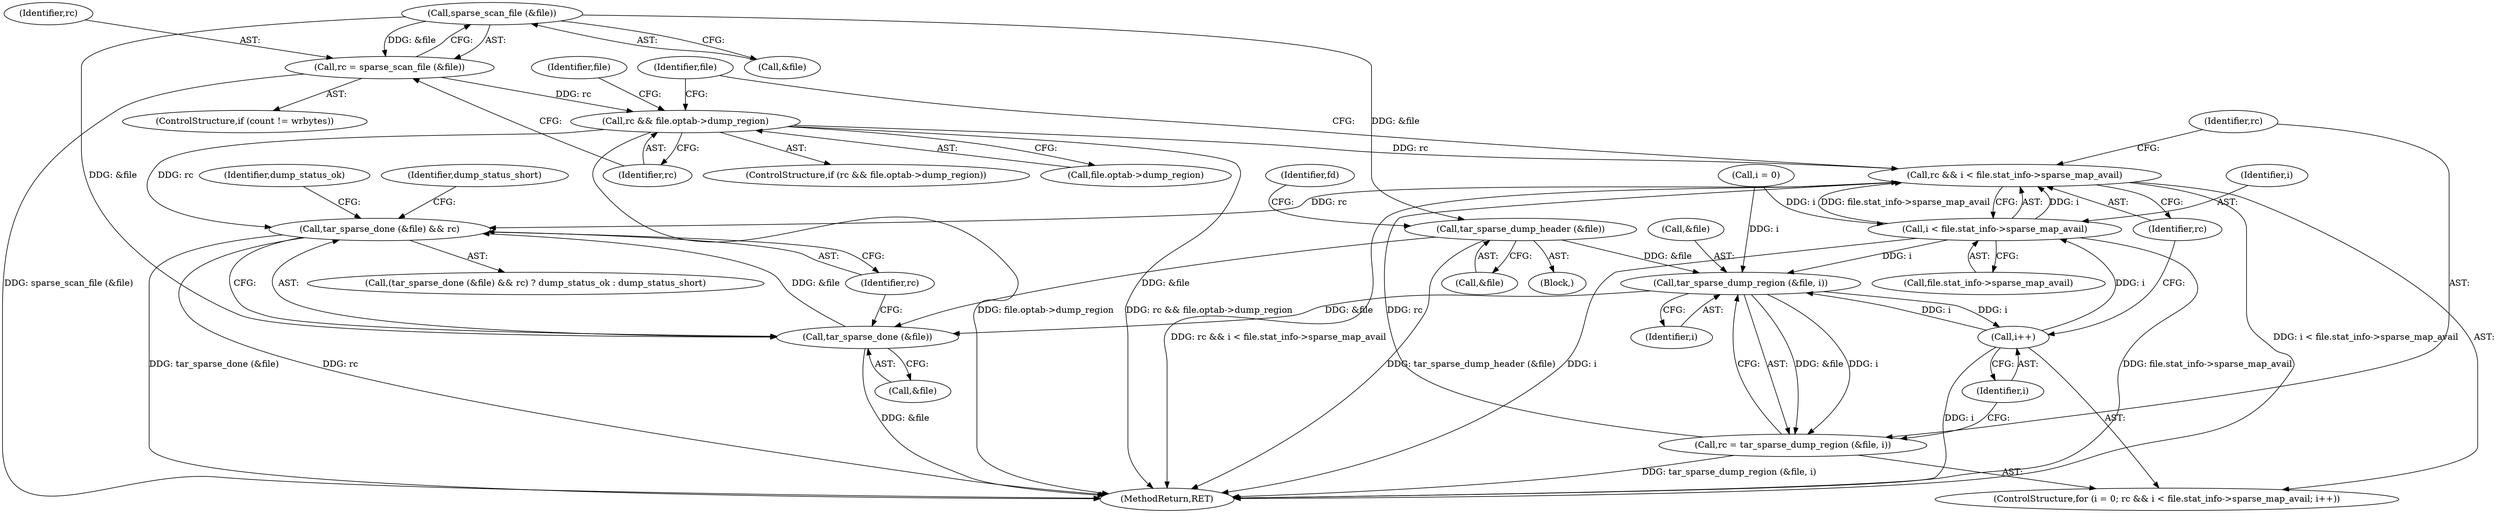 digraph "0_savannah_c15c42ccd1e2377945fd0414eca1a49294bff454@pointer" {
"1000333" [label="(Call,sparse_scan_file (&file))"];
"1000331" [label="(Call,rc = sparse_scan_file (&file))"];
"1000337" [label="(Call,rc && file.optab->dump_region)"];
"1000380" [label="(Call,rc && i < file.stat_info->sparse_map_avail)"];
"1000409" [label="(Call,tar_sparse_done (&file) && rc)"];
"1000345" [label="(Call,tar_sparse_dump_header (&file))"];
"1000393" [label="(Call,tar_sparse_dump_region (&file, i))"];
"1000389" [label="(Call,i++)"];
"1000382" [label="(Call,i < file.stat_info->sparse_map_avail)"];
"1000391" [label="(Call,rc = tar_sparse_dump_region (&file, i))"];
"1000410" [label="(Call,tar_sparse_done (&file))"];
"1000331" [label="(Call,rc = sparse_scan_file (&file))"];
"1000346" [label="(Call,&file)"];
"1000345" [label="(Call,tar_sparse_dump_header (&file))"];
"1000338" [label="(Identifier,rc)"];
"1000392" [label="(Identifier,rc)"];
"1000333" [label="(Call,sparse_scan_file (&file))"];
"1000416" [label="(MethodReturn,RET)"];
"1000347" [label="(Identifier,file)"];
"1000376" [label="(ControlStructure,for (i = 0; rc && i < file.stat_info->sparse_map_avail; i++))"];
"1000411" [label="(Call,&file)"];
"1000336" [label="(ControlStructure,if (rc && file.optab->dump_region))"];
"1000410" [label="(Call,tar_sparse_done (&file))"];
"1000384" [label="(Call,file.stat_info->sparse_map_avail)"];
"1000413" [label="(Identifier,rc)"];
"1000381" [label="(Identifier,rc)"];
"1000394" [label="(Call,&file)"];
"1000390" [label="(Identifier,i)"];
"1000337" [label="(Call,rc && file.optab->dump_region)"];
"1000332" [label="(Identifier,rc)"];
"1000401" [label="(Identifier,file)"];
"1000350" [label="(Identifier,fd)"];
"1000344" [label="(Block,)"];
"1000339" [label="(Call,file.optab->dump_region)"];
"1000396" [label="(Identifier,i)"];
"1000393" [label="(Call,tar_sparse_dump_region (&file, i))"];
"1000334" [label="(Call,&file)"];
"1000389" [label="(Call,i++)"];
"1000409" [label="(Call,tar_sparse_done (&file) && rc)"];
"1000382" [label="(Call,i < file.stat_info->sparse_map_avail)"];
"1000380" [label="(Call,rc && i < file.stat_info->sparse_map_avail)"];
"1000408" [label="(Call,(tar_sparse_done (&file) && rc) ? dump_status_ok : dump_status_short)"];
"1000383" [label="(Identifier,i)"];
"1000327" [label="(ControlStructure,if (count != wrbytes))"];
"1000391" [label="(Call,rc = tar_sparse_dump_region (&file, i))"];
"1000377" [label="(Call,i = 0)"];
"1000415" [label="(Identifier,dump_status_short)"];
"1000414" [label="(Identifier,dump_status_ok)"];
"1000333" -> "1000331"  [label="AST: "];
"1000333" -> "1000334"  [label="CFG: "];
"1000334" -> "1000333"  [label="AST: "];
"1000331" -> "1000333"  [label="CFG: "];
"1000333" -> "1000331"  [label="DDG: &file"];
"1000333" -> "1000345"  [label="DDG: &file"];
"1000333" -> "1000410"  [label="DDG: &file"];
"1000331" -> "1000327"  [label="AST: "];
"1000332" -> "1000331"  [label="AST: "];
"1000338" -> "1000331"  [label="CFG: "];
"1000331" -> "1000416"  [label="DDG: sparse_scan_file (&file)"];
"1000331" -> "1000337"  [label="DDG: rc"];
"1000337" -> "1000336"  [label="AST: "];
"1000337" -> "1000338"  [label="CFG: "];
"1000337" -> "1000339"  [label="CFG: "];
"1000338" -> "1000337"  [label="AST: "];
"1000339" -> "1000337"  [label="AST: "];
"1000347" -> "1000337"  [label="CFG: "];
"1000401" -> "1000337"  [label="CFG: "];
"1000337" -> "1000416"  [label="DDG: file.optab->dump_region"];
"1000337" -> "1000416"  [label="DDG: rc && file.optab->dump_region"];
"1000337" -> "1000380"  [label="DDG: rc"];
"1000337" -> "1000409"  [label="DDG: rc"];
"1000380" -> "1000376"  [label="AST: "];
"1000380" -> "1000381"  [label="CFG: "];
"1000380" -> "1000382"  [label="CFG: "];
"1000381" -> "1000380"  [label="AST: "];
"1000382" -> "1000380"  [label="AST: "];
"1000392" -> "1000380"  [label="CFG: "];
"1000401" -> "1000380"  [label="CFG: "];
"1000380" -> "1000416"  [label="DDG: rc && i < file.stat_info->sparse_map_avail"];
"1000380" -> "1000416"  [label="DDG: i < file.stat_info->sparse_map_avail"];
"1000391" -> "1000380"  [label="DDG: rc"];
"1000382" -> "1000380"  [label="DDG: i"];
"1000382" -> "1000380"  [label="DDG: file.stat_info->sparse_map_avail"];
"1000380" -> "1000409"  [label="DDG: rc"];
"1000409" -> "1000408"  [label="AST: "];
"1000409" -> "1000410"  [label="CFG: "];
"1000409" -> "1000413"  [label="CFG: "];
"1000410" -> "1000409"  [label="AST: "];
"1000413" -> "1000409"  [label="AST: "];
"1000414" -> "1000409"  [label="CFG: "];
"1000415" -> "1000409"  [label="CFG: "];
"1000409" -> "1000416"  [label="DDG: rc"];
"1000409" -> "1000416"  [label="DDG: tar_sparse_done (&file)"];
"1000410" -> "1000409"  [label="DDG: &file"];
"1000345" -> "1000344"  [label="AST: "];
"1000345" -> "1000346"  [label="CFG: "];
"1000346" -> "1000345"  [label="AST: "];
"1000350" -> "1000345"  [label="CFG: "];
"1000345" -> "1000416"  [label="DDG: tar_sparse_dump_header (&file)"];
"1000345" -> "1000393"  [label="DDG: &file"];
"1000345" -> "1000410"  [label="DDG: &file"];
"1000393" -> "1000391"  [label="AST: "];
"1000393" -> "1000396"  [label="CFG: "];
"1000394" -> "1000393"  [label="AST: "];
"1000396" -> "1000393"  [label="AST: "];
"1000391" -> "1000393"  [label="CFG: "];
"1000393" -> "1000389"  [label="DDG: i"];
"1000393" -> "1000391"  [label="DDG: &file"];
"1000393" -> "1000391"  [label="DDG: i"];
"1000382" -> "1000393"  [label="DDG: i"];
"1000377" -> "1000393"  [label="DDG: i"];
"1000389" -> "1000393"  [label="DDG: i"];
"1000393" -> "1000410"  [label="DDG: &file"];
"1000389" -> "1000376"  [label="AST: "];
"1000389" -> "1000390"  [label="CFG: "];
"1000390" -> "1000389"  [label="AST: "];
"1000381" -> "1000389"  [label="CFG: "];
"1000389" -> "1000416"  [label="DDG: i"];
"1000389" -> "1000382"  [label="DDG: i"];
"1000382" -> "1000384"  [label="CFG: "];
"1000383" -> "1000382"  [label="AST: "];
"1000384" -> "1000382"  [label="AST: "];
"1000382" -> "1000416"  [label="DDG: i"];
"1000382" -> "1000416"  [label="DDG: file.stat_info->sparse_map_avail"];
"1000377" -> "1000382"  [label="DDG: i"];
"1000391" -> "1000376"  [label="AST: "];
"1000392" -> "1000391"  [label="AST: "];
"1000390" -> "1000391"  [label="CFG: "];
"1000391" -> "1000416"  [label="DDG: tar_sparse_dump_region (&file, i)"];
"1000410" -> "1000411"  [label="CFG: "];
"1000411" -> "1000410"  [label="AST: "];
"1000413" -> "1000410"  [label="CFG: "];
"1000410" -> "1000416"  [label="DDG: &file"];
}
